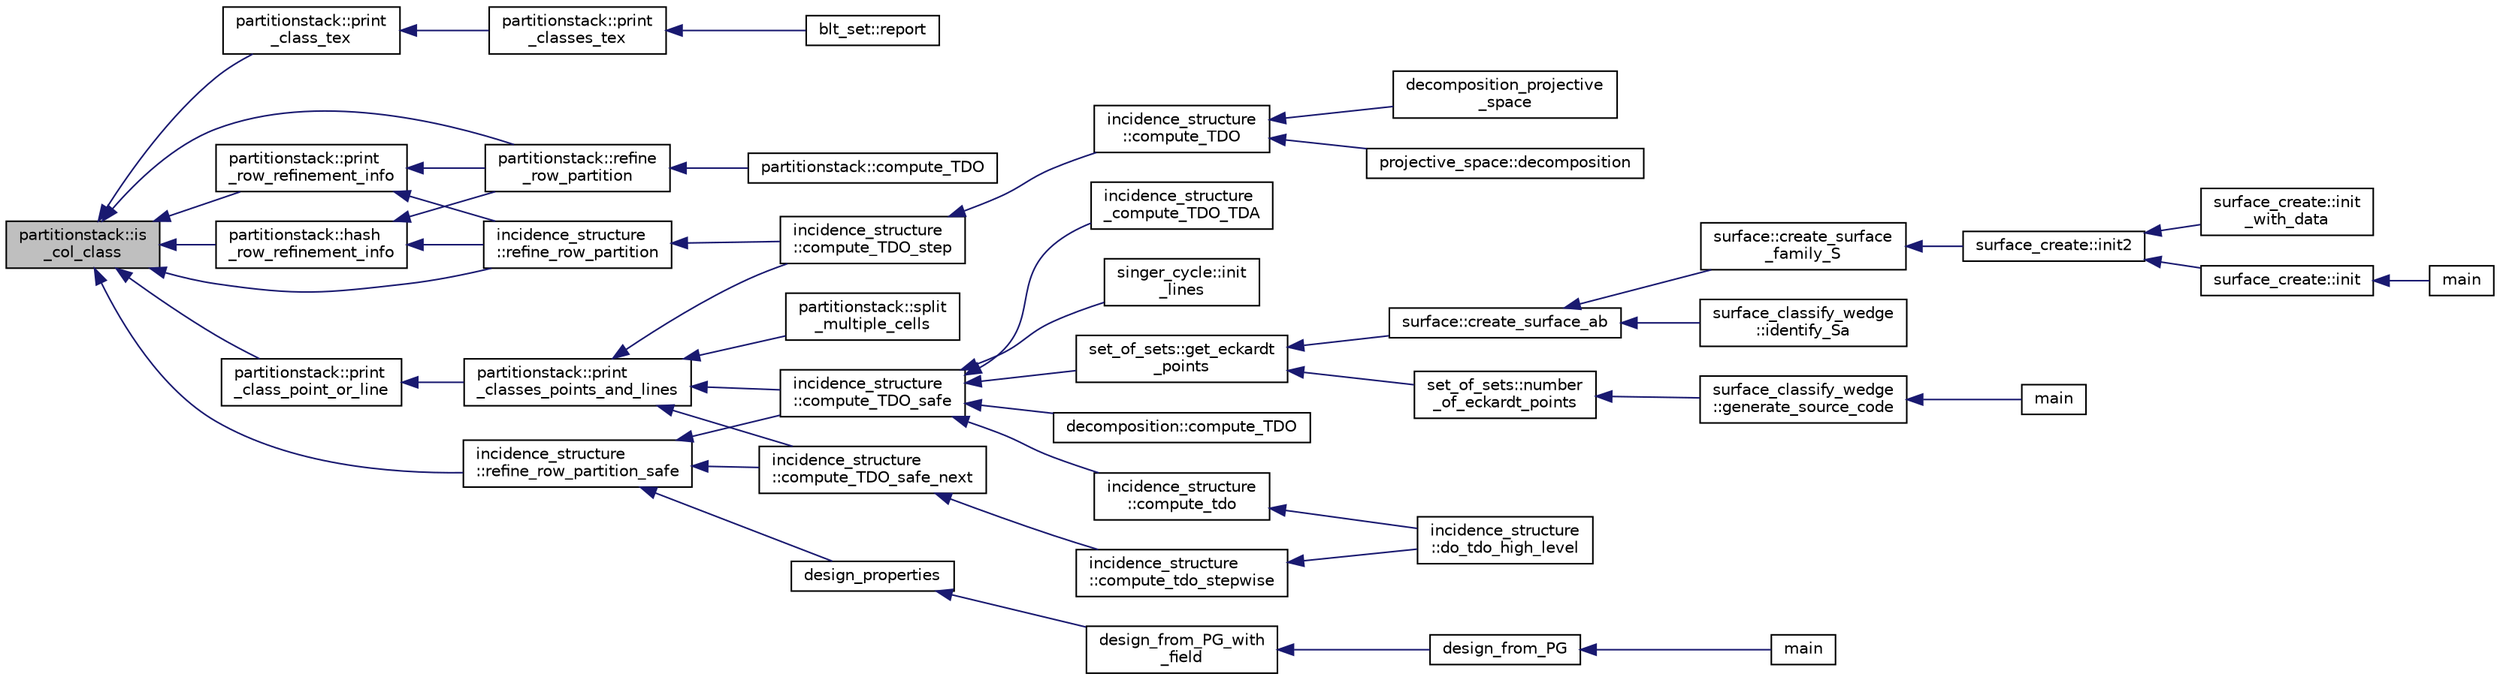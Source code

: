 digraph "partitionstack::is_col_class"
{
  edge [fontname="Helvetica",fontsize="10",labelfontname="Helvetica",labelfontsize="10"];
  node [fontname="Helvetica",fontsize="10",shape=record];
  rankdir="LR";
  Node295 [label="partitionstack::is\l_col_class",height=0.2,width=0.4,color="black", fillcolor="grey75", style="filled", fontcolor="black"];
  Node295 -> Node296 [dir="back",color="midnightblue",fontsize="10",style="solid",fontname="Helvetica"];
  Node296 [label="partitionstack::print\l_class_tex",height=0.2,width=0.4,color="black", fillcolor="white", style="filled",URL="$d3/d87/classpartitionstack.html#addca7119abc7b13416ce0e50155ba2de"];
  Node296 -> Node297 [dir="back",color="midnightblue",fontsize="10",style="solid",fontname="Helvetica"];
  Node297 [label="partitionstack::print\l_classes_tex",height=0.2,width=0.4,color="black", fillcolor="white", style="filled",URL="$d3/d87/classpartitionstack.html#a6c8017515af2796678a4bea3ee6d49a8"];
  Node297 -> Node298 [dir="back",color="midnightblue",fontsize="10",style="solid",fontname="Helvetica"];
  Node298 [label="blt_set::report",height=0.2,width=0.4,color="black", fillcolor="white", style="filled",URL="$d1/d3d/classblt__set.html#a6b19f88bd2b92ebfba7e7c362eb9065c"];
  Node295 -> Node299 [dir="back",color="midnightblue",fontsize="10",style="solid",fontname="Helvetica"];
  Node299 [label="partitionstack::print\l_class_point_or_line",height=0.2,width=0.4,color="black", fillcolor="white", style="filled",URL="$d3/d87/classpartitionstack.html#adea8d0eebaf0b53a74f2fcdf1e63e31d"];
  Node299 -> Node300 [dir="back",color="midnightblue",fontsize="10",style="solid",fontname="Helvetica"];
  Node300 [label="partitionstack::print\l_classes_points_and_lines",height=0.2,width=0.4,color="black", fillcolor="white", style="filled",URL="$d3/d87/classpartitionstack.html#aaed3f1a7bffbbdaf5fa9d20ef86b87b1"];
  Node300 -> Node301 [dir="back",color="midnightblue",fontsize="10",style="solid",fontname="Helvetica"];
  Node301 [label="partitionstack::split\l_multiple_cells",height=0.2,width=0.4,color="black", fillcolor="white", style="filled",URL="$d3/d87/classpartitionstack.html#a7d0e8c56b61126fcd12e936d9e6e575e"];
  Node300 -> Node302 [dir="back",color="midnightblue",fontsize="10",style="solid",fontname="Helvetica"];
  Node302 [label="incidence_structure\l::compute_TDO_safe_next",height=0.2,width=0.4,color="black", fillcolor="white", style="filled",URL="$da/d8a/classincidence__structure.html#a7c315a348fc6bed0f8642767cc9cd7d1"];
  Node302 -> Node303 [dir="back",color="midnightblue",fontsize="10",style="solid",fontname="Helvetica"];
  Node303 [label="incidence_structure\l::compute_tdo_stepwise",height=0.2,width=0.4,color="black", fillcolor="white", style="filled",URL="$da/d8a/classincidence__structure.html#a91a7039b74c96b39bcd084b02181f191"];
  Node303 -> Node304 [dir="back",color="midnightblue",fontsize="10",style="solid",fontname="Helvetica"];
  Node304 [label="incidence_structure\l::do_tdo_high_level",height=0.2,width=0.4,color="black", fillcolor="white", style="filled",URL="$da/d8a/classincidence__structure.html#a8840e820448ad980279f244a90888b77"];
  Node300 -> Node305 [dir="back",color="midnightblue",fontsize="10",style="solid",fontname="Helvetica"];
  Node305 [label="incidence_structure\l::compute_TDO_safe",height=0.2,width=0.4,color="black", fillcolor="white", style="filled",URL="$da/d8a/classincidence__structure.html#ab1409e71c4b6855e49edfd3526644202"];
  Node305 -> Node306 [dir="back",color="midnightblue",fontsize="10",style="solid",fontname="Helvetica"];
  Node306 [label="set_of_sets::get_eckardt\l_points",height=0.2,width=0.4,color="black", fillcolor="white", style="filled",URL="$da/dd6/classset__of__sets.html#af6713e71ef5a1b7cc7892d78900166c4"];
  Node306 -> Node307 [dir="back",color="midnightblue",fontsize="10",style="solid",fontname="Helvetica"];
  Node307 [label="set_of_sets::number\l_of_eckardt_points",height=0.2,width=0.4,color="black", fillcolor="white", style="filled",URL="$da/dd6/classset__of__sets.html#acf1d8689cc8ef9c4987d86c78be68302"];
  Node307 -> Node308 [dir="back",color="midnightblue",fontsize="10",style="solid",fontname="Helvetica"];
  Node308 [label="surface_classify_wedge\l::generate_source_code",height=0.2,width=0.4,color="black", fillcolor="white", style="filled",URL="$d7/d5c/classsurface__classify__wedge.html#a4cb31d5e7747571177fbdedf79631fd9"];
  Node308 -> Node309 [dir="back",color="midnightblue",fontsize="10",style="solid",fontname="Helvetica"];
  Node309 [label="main",height=0.2,width=0.4,color="black", fillcolor="white", style="filled",URL="$df/df8/surface__classify_8_c.html#a217dbf8b442f20279ea00b898af96f52"];
  Node306 -> Node310 [dir="back",color="midnightblue",fontsize="10",style="solid",fontname="Helvetica"];
  Node310 [label="surface::create_surface_ab",height=0.2,width=0.4,color="black", fillcolor="white", style="filled",URL="$d5/d88/classsurface.html#a9e0834d9fd3ea14957df1944ac40c847"];
  Node310 -> Node311 [dir="back",color="midnightblue",fontsize="10",style="solid",fontname="Helvetica"];
  Node311 [label="surface::create_surface\l_family_S",height=0.2,width=0.4,color="black", fillcolor="white", style="filled",URL="$d5/d88/classsurface.html#a820199c4eab279fad1085a308550fa8f"];
  Node311 -> Node312 [dir="back",color="midnightblue",fontsize="10",style="solid",fontname="Helvetica"];
  Node312 [label="surface_create::init2",height=0.2,width=0.4,color="black", fillcolor="white", style="filled",URL="$de/da4/classsurface__create.html#a0d600640f7dd62d5a6c36443effdab59"];
  Node312 -> Node313 [dir="back",color="midnightblue",fontsize="10",style="solid",fontname="Helvetica"];
  Node313 [label="surface_create::init\l_with_data",height=0.2,width=0.4,color="black", fillcolor="white", style="filled",URL="$de/da4/classsurface__create.html#a9226f687139676532adb1aa971fbade2"];
  Node312 -> Node314 [dir="back",color="midnightblue",fontsize="10",style="solid",fontname="Helvetica"];
  Node314 [label="surface_create::init",height=0.2,width=0.4,color="black", fillcolor="white", style="filled",URL="$de/da4/classsurface__create.html#ab0db5c12825f778e3caf8aa4da02eb06"];
  Node314 -> Node315 [dir="back",color="midnightblue",fontsize="10",style="solid",fontname="Helvetica"];
  Node315 [label="main",height=0.2,width=0.4,color="black", fillcolor="white", style="filled",URL="$d2/dfa/create__surface__main_8_c.html#a217dbf8b442f20279ea00b898af96f52"];
  Node310 -> Node316 [dir="back",color="midnightblue",fontsize="10",style="solid",fontname="Helvetica"];
  Node316 [label="surface_classify_wedge\l::identify_Sa",height=0.2,width=0.4,color="black", fillcolor="white", style="filled",URL="$d7/d5c/classsurface__classify__wedge.html#a8fdc22ea1850bd4da28ace84adb055a6"];
  Node305 -> Node317 [dir="back",color="midnightblue",fontsize="10",style="solid",fontname="Helvetica"];
  Node317 [label="decomposition::compute_TDO",height=0.2,width=0.4,color="black", fillcolor="white", style="filled",URL="$d3/d2b/classdecomposition.html#acde2ae0342c89d2ba817ecdc98813cbe"];
  Node305 -> Node318 [dir="back",color="midnightblue",fontsize="10",style="solid",fontname="Helvetica"];
  Node318 [label="incidence_structure\l::compute_tdo",height=0.2,width=0.4,color="black", fillcolor="white", style="filled",URL="$da/d8a/classincidence__structure.html#a74cfa0336bdb1b0d0eace43f330a2b0f"];
  Node318 -> Node304 [dir="back",color="midnightblue",fontsize="10",style="solid",fontname="Helvetica"];
  Node305 -> Node319 [dir="back",color="midnightblue",fontsize="10",style="solid",fontname="Helvetica"];
  Node319 [label="incidence_structure\l_compute_TDO_TDA",height=0.2,width=0.4,color="black", fillcolor="white", style="filled",URL="$df/d74/tl__geometry_8h.html#a63d0e7a207e173b92c0e560df4d8e980"];
  Node305 -> Node320 [dir="back",color="midnightblue",fontsize="10",style="solid",fontname="Helvetica"];
  Node320 [label="singer_cycle::init\l_lines",height=0.2,width=0.4,color="black", fillcolor="white", style="filled",URL="$d8/d13/classsinger__cycle.html#a817cbf613596d5db2cf5e926db8fa328"];
  Node300 -> Node321 [dir="back",color="midnightblue",fontsize="10",style="solid",fontname="Helvetica"];
  Node321 [label="incidence_structure\l::compute_TDO_step",height=0.2,width=0.4,color="black", fillcolor="white", style="filled",URL="$da/d8a/classincidence__structure.html#a6175accaa64033df34d722c594a8b827"];
  Node321 -> Node322 [dir="back",color="midnightblue",fontsize="10",style="solid",fontname="Helvetica"];
  Node322 [label="incidence_structure\l::compute_TDO",height=0.2,width=0.4,color="black", fillcolor="white", style="filled",URL="$da/d8a/classincidence__structure.html#a617e41f176be4a8d522036666342f65e"];
  Node322 -> Node323 [dir="back",color="midnightblue",fontsize="10",style="solid",fontname="Helvetica"];
  Node323 [label="decomposition_projective\l_space",height=0.2,width=0.4,color="black", fillcolor="white", style="filled",URL="$df/d74/tl__geometry_8h.html#a82c6b40b3138e3e5bae2299d49680ac1"];
  Node322 -> Node324 [dir="back",color="midnightblue",fontsize="10",style="solid",fontname="Helvetica"];
  Node324 [label="projective_space::decomposition",height=0.2,width=0.4,color="black", fillcolor="white", style="filled",URL="$d2/d17/classprojective__space.html#ae060ee525e7a974bce04d78be7f6dd51"];
  Node295 -> Node325 [dir="back",color="midnightblue",fontsize="10",style="solid",fontname="Helvetica"];
  Node325 [label="partitionstack::refine\l_row_partition",height=0.2,width=0.4,color="black", fillcolor="white", style="filled",URL="$d3/d87/classpartitionstack.html#aa52dc8b86c34cf2455733e58e4f0e9e0"];
  Node325 -> Node326 [dir="back",color="midnightblue",fontsize="10",style="solid",fontname="Helvetica"];
  Node326 [label="partitionstack::compute_TDO",height=0.2,width=0.4,color="black", fillcolor="white", style="filled",URL="$d3/d87/classpartitionstack.html#a40d83b004c2f2312d231de8bab671ebb"];
  Node295 -> Node327 [dir="back",color="midnightblue",fontsize="10",style="solid",fontname="Helvetica"];
  Node327 [label="partitionstack::hash\l_row_refinement_info",height=0.2,width=0.4,color="black", fillcolor="white", style="filled",URL="$d3/d87/classpartitionstack.html#a878dad34f16a64fcd9ac6bef56b494e4"];
  Node327 -> Node325 [dir="back",color="midnightblue",fontsize="10",style="solid",fontname="Helvetica"];
  Node327 -> Node328 [dir="back",color="midnightblue",fontsize="10",style="solid",fontname="Helvetica"];
  Node328 [label="incidence_structure\l::refine_row_partition",height=0.2,width=0.4,color="black", fillcolor="white", style="filled",URL="$da/d8a/classincidence__structure.html#a6e1419be9f59e69fd83b44e6b11905ea"];
  Node328 -> Node321 [dir="back",color="midnightblue",fontsize="10",style="solid",fontname="Helvetica"];
  Node295 -> Node329 [dir="back",color="midnightblue",fontsize="10",style="solid",fontname="Helvetica"];
  Node329 [label="partitionstack::print\l_row_refinement_info",height=0.2,width=0.4,color="black", fillcolor="white", style="filled",URL="$d3/d87/classpartitionstack.html#a239ac35b37e27fa76927b9d1b542cc16"];
  Node329 -> Node325 [dir="back",color="midnightblue",fontsize="10",style="solid",fontname="Helvetica"];
  Node329 -> Node328 [dir="back",color="midnightblue",fontsize="10",style="solid",fontname="Helvetica"];
  Node295 -> Node330 [dir="back",color="midnightblue",fontsize="10",style="solid",fontname="Helvetica"];
  Node330 [label="incidence_structure\l::refine_row_partition_safe",height=0.2,width=0.4,color="black", fillcolor="white", style="filled",URL="$da/d8a/classincidence__structure.html#ae84b2dc0f1a0cd1f9acfadcae21e3745"];
  Node330 -> Node331 [dir="back",color="midnightblue",fontsize="10",style="solid",fontname="Helvetica"];
  Node331 [label="design_properties",height=0.2,width=0.4,color="black", fillcolor="white", style="filled",URL="$d9/dc2/apps_2combinatorics_2design_8_c.html#a7d7aac893d68b4a25d1ab91b57ae2af1"];
  Node331 -> Node332 [dir="back",color="midnightblue",fontsize="10",style="solid",fontname="Helvetica"];
  Node332 [label="design_from_PG_with\l_field",height=0.2,width=0.4,color="black", fillcolor="white", style="filled",URL="$d9/dc2/apps_2combinatorics_2design_8_c.html#a5d0ddbe05228e631bc5fc469bc9ba6dd"];
  Node332 -> Node333 [dir="back",color="midnightblue",fontsize="10",style="solid",fontname="Helvetica"];
  Node333 [label="design_from_PG",height=0.2,width=0.4,color="black", fillcolor="white", style="filled",URL="$d9/dc2/apps_2combinatorics_2design_8_c.html#aaac4564bcb168115351dacf8aefd1001"];
  Node333 -> Node334 [dir="back",color="midnightblue",fontsize="10",style="solid",fontname="Helvetica"];
  Node334 [label="main",height=0.2,width=0.4,color="black", fillcolor="white", style="filled",URL="$d9/dc2/apps_2combinatorics_2design_8_c.html#a217dbf8b442f20279ea00b898af96f52"];
  Node330 -> Node302 [dir="back",color="midnightblue",fontsize="10",style="solid",fontname="Helvetica"];
  Node330 -> Node305 [dir="back",color="midnightblue",fontsize="10",style="solid",fontname="Helvetica"];
  Node295 -> Node328 [dir="back",color="midnightblue",fontsize="10",style="solid",fontname="Helvetica"];
}
